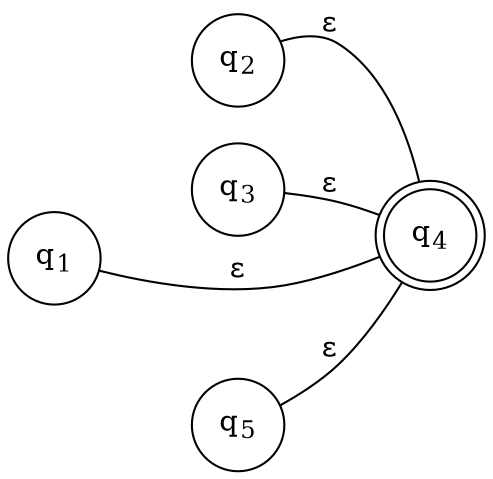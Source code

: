 graph finite_state_machine {
    node [label="", shape=circle];
 
    ss[style="invis"];

    s1[label=<q<sub>1</sub>>];
    s2[label=<q<sub>2</sub>>];
    s3[label=<q<sub>3</sub>>];
    s4[label=<q<sub>4</sub>>,shape="doublecircle"];
    s5[label=<q<sub>5</sub>>];
    
    edge [label="ε"];
    s1 -- s4;
    s2 -- s4;
    s3 -- s4;
    s5 -- s4;
    
    edge [style="invis"];
    s1 -- s2[];
    s1 -- s3[];
    s1 -- s5[];
    s2 -- s4[];
    s3 -- s4[];
    s5 -- s4[];

    rankdir="LR"

}
